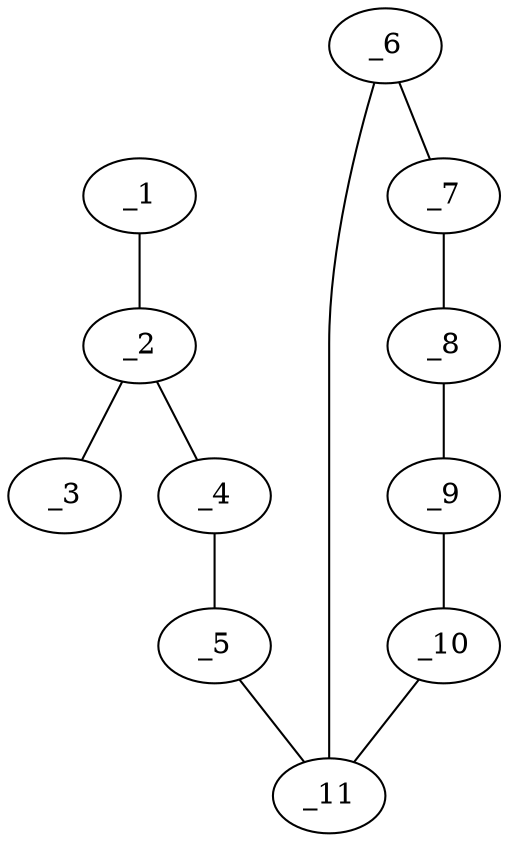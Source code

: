 graph molid657817 {
	_1	 [charge=0,
		chem=1,
		symbol="C  ",
		x="4.5981",
		y="2.5"];
	_2	 [charge=0,
		chem=1,
		symbol="C  ",
		x="3.7321",
		y=2];
	_1 -- _2	 [valence=1];
	_3	 [charge=0,
		chem=1,
		symbol="C  ",
		x="2.866",
		y="2.5"];
	_2 -- _3	 [valence=2];
	_4	 [charge=0,
		chem=1,
		symbol="C  ",
		x="3.7321",
		y=1];
	_2 -- _4	 [valence=1];
	_5	 [charge=0,
		chem=2,
		symbol="O  ",
		x="2.866",
		y="0.5"];
	_4 -- _5	 [valence=1];
	_11	 [charge=0,
		chem=1,
		symbol="C  ",
		x="2.866",
		y="-0.5"];
	_5 -- _11	 [valence=1];
	_6	 [charge=0,
		chem=1,
		symbol="C  ",
		x=2,
		y="-1"];
	_7	 [charge=0,
		chem=1,
		symbol="C  ",
		x=2,
		y="-2"];
	_6 -- _7	 [valence=1];
	_6 -- _11	 [valence=1];
	_8	 [charge=0,
		chem=1,
		symbol="C  ",
		x="2.866",
		y="-2.5"];
	_7 -- _8	 [valence=1];
	_9	 [charge=0,
		chem=1,
		symbol="C  ",
		x="3.7321",
		y="-2"];
	_8 -- _9	 [valence=1];
	_10	 [charge=0,
		chem=2,
		symbol="O  ",
		x="3.7321",
		y="-1"];
	_9 -- _10	 [valence=1];
	_10 -- _11	 [valence=1];
}
